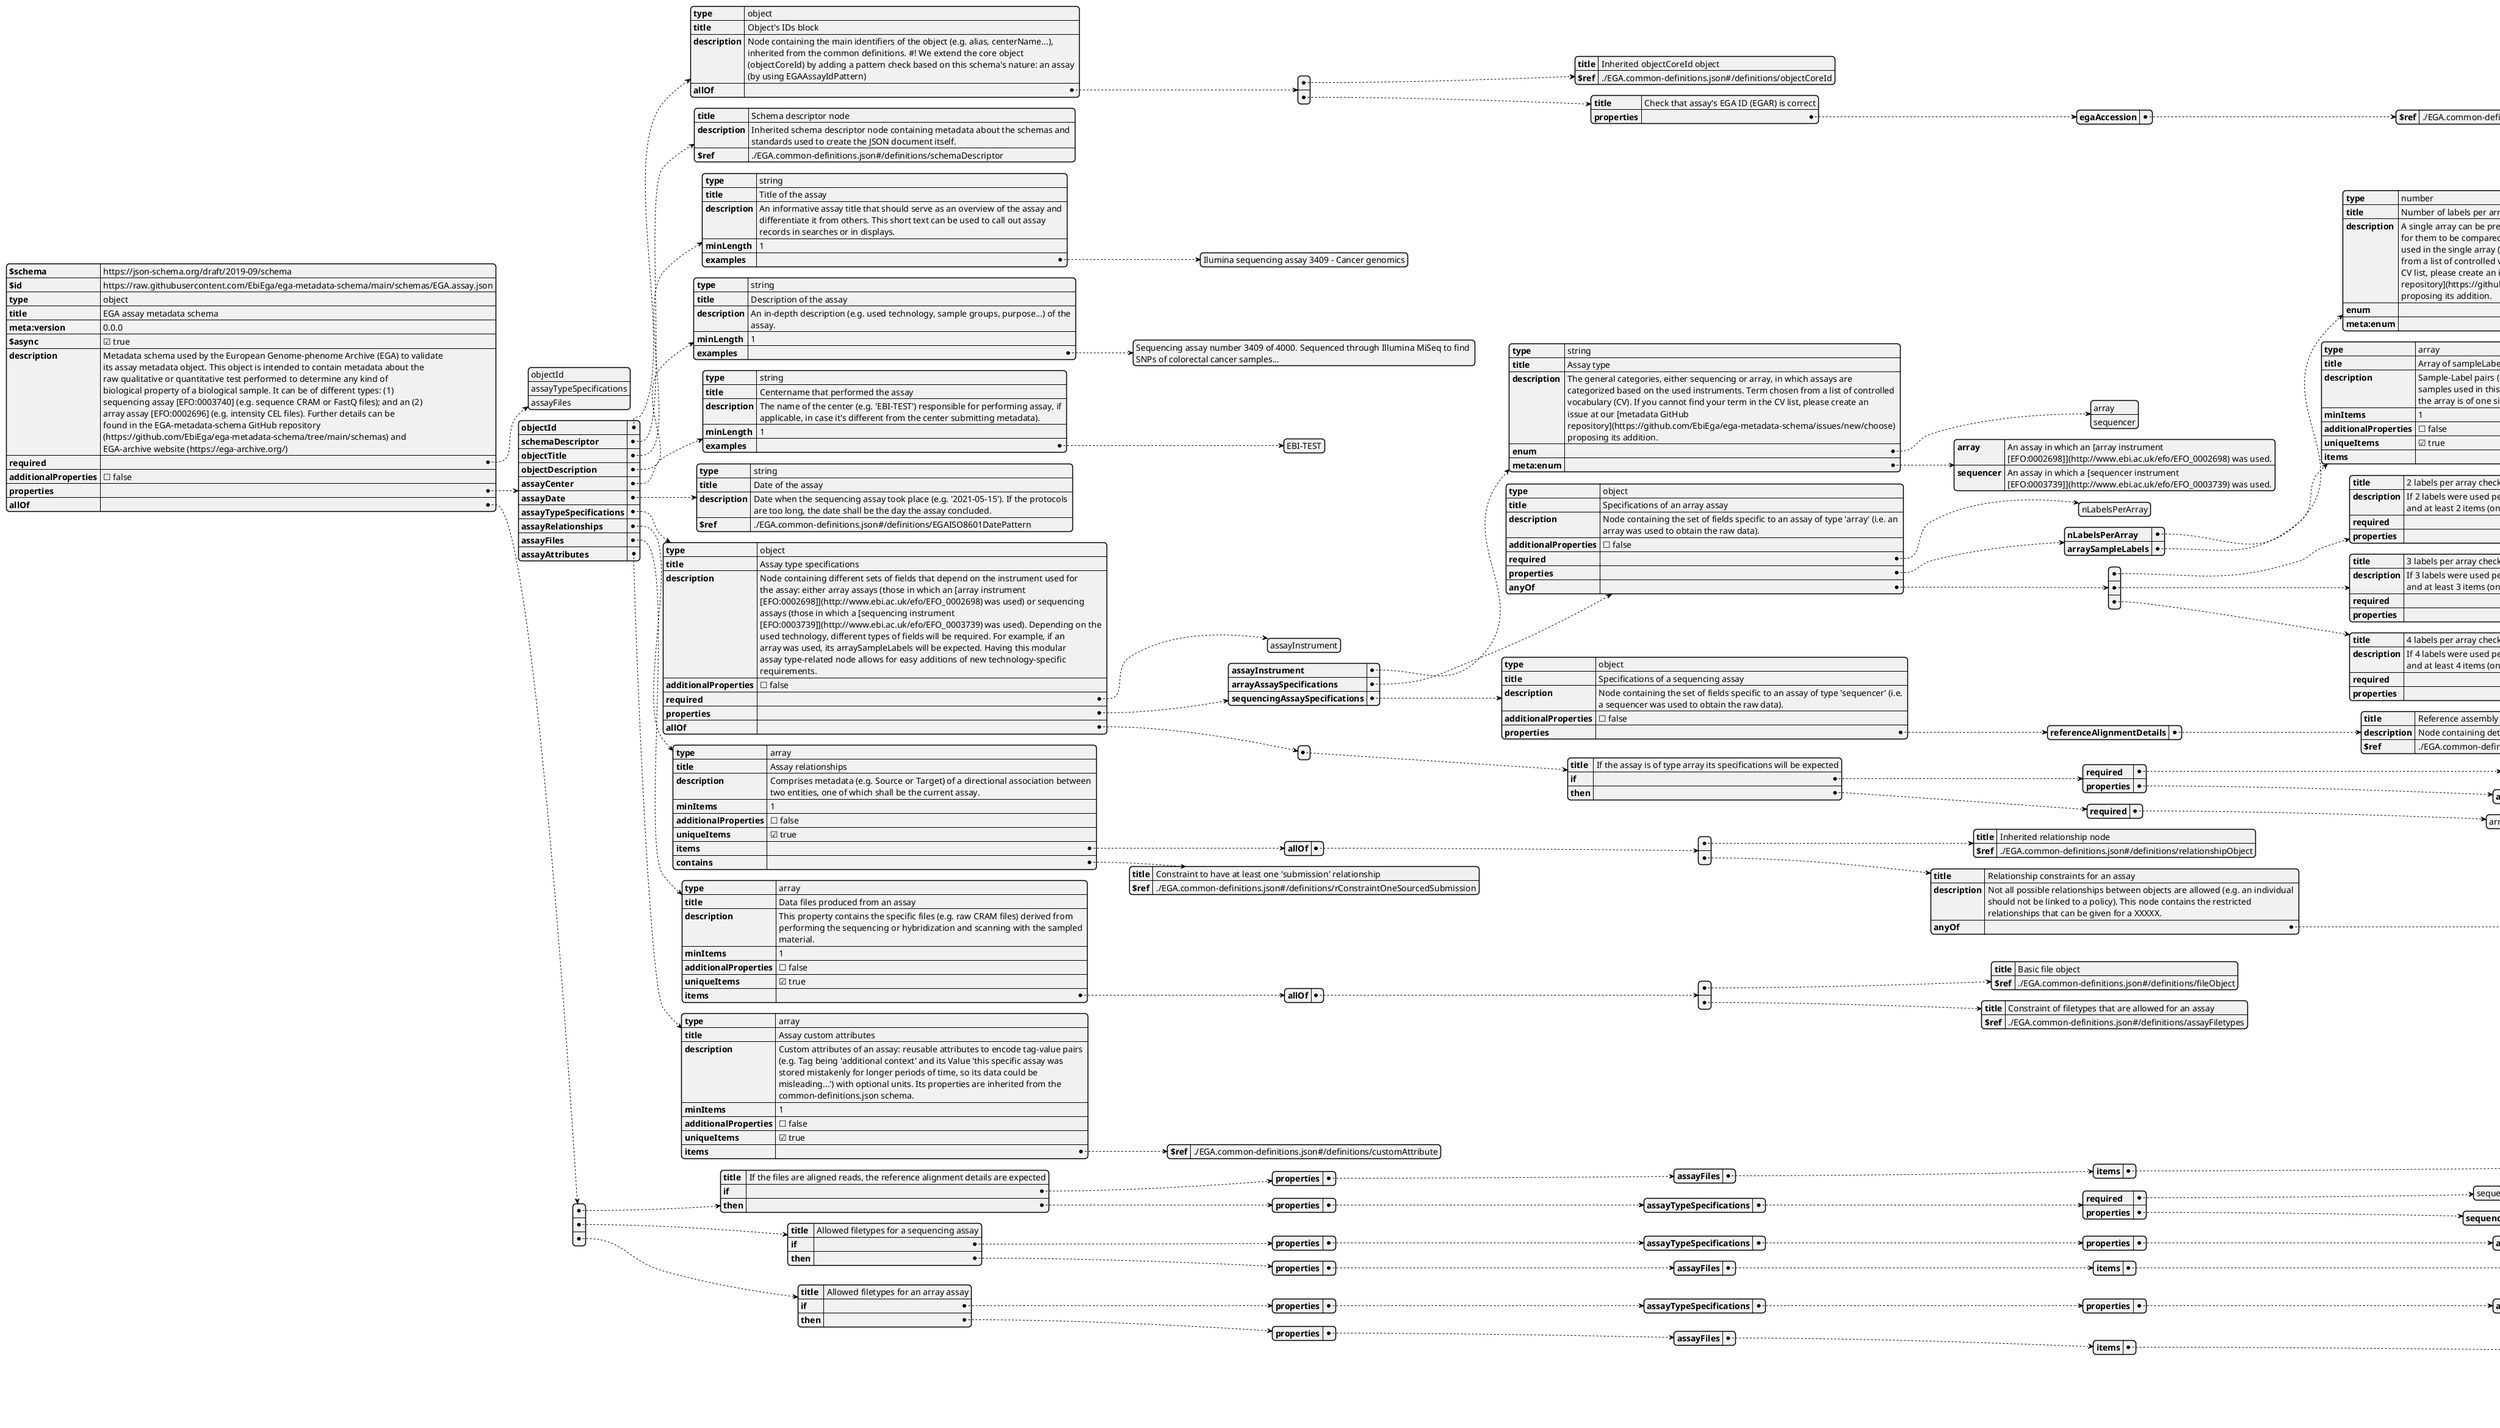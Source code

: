 @startjson

{
    "$schema": "https://json-schema.org/draft/2019-09/schema",
    "$id": "https://raw.githubusercontent.com/EbiEga/ega-metadata-schema/main/schemas/EGA.assay.json",
    "type": "object",
    "title": "EGA assay metadata schema",
    "meta:version": "0.0.0",
    "$async": true,
    "description": "Metadata schema used by the European Genome-phenome Archive (EGA) to validate \\nits assay metadata object. This object is intended to contain metadata about the \\nraw qualitative or quantitative test performed to determine any kind of \\nbiological property of a biological sample. It can be of different types: (1) \\nsequencing assay [EFO:0003740] (e.g. sequence CRAM or FastQ files); and an (2) \\narray assay [EFO:0002696] (e.g. intensity CEL files). Further details can be \\nfound in the EGA-metadata-schema GitHub repository \\n(https://github.com/EbiEga/ega-metadata-schema/tree/main/schemas) and \\nEGA-archive website (https://ega-archive.org/)",
    "required": [
        "objectId",
        "assayTypeSpecifications",
        "assayFiles"
    ],
    "additionalProperties": false,
    "properties": {
        "objectId": {
            "type": "object",
            "title": "Object's IDs block",
            "description": "Node containing the main identifiers of the object (e.g. alias, centerName...), \\ninherited from the common definitions. #! We extend the core object \\n(objectCoreId) by adding a pattern check based on this schema's nature: an assay \\n(by using EGAAssayIdPattern)",
            "allOf": [
                {
                    "title": "Inherited objectCoreId object",
                    "$ref": "./EGA.common-definitions.json#/definitions/objectCoreId"
                },
                {
                    "title": "Check that assay's EGA ID (EGAR) is correct",
                    "properties": {
                        "egaAccession": {
                            "$ref": "./EGA.common-definitions.json#/definitions/EGAAssayIdPattern"
                        }
                    }
                }
            ]
        },
        "schemaDescriptor": {
            "title": "Schema descriptor node",
            "description": "Inherited schema descriptor node containing metadata about the schemas and \\nstandards used to create the JSON document itself.",
            "$ref": "./EGA.common-definitions.json#/definitions/schemaDescriptor"
        },
        "objectTitle": {
            "type": "string",
            "title": "Title of the assay",
            "description": "An informative assay title that should serve as an overview of the assay and \\ndifferentiate it from others. This short text can be used to call out assay \\nrecords in searches or in displays.",
            "minLength": 1,
            "examples": [
                "Ilumina sequencing assay 3409 - Cancer genomics"
            ]
        },
        "objectDescription": {
            "type": "string",
            "title": "Description of the assay",
            "description": "An in-depth description (e.g. used technology, sample groups, purpose...) of the \\nassay.",
            "minLength": 1,
            "examples": [
                "Sequencing assay number 3409 of 4000. Sequenced through Illumina MiSeq to find \\nSNPs of colorectal cancer samples..."
            ]
        },
        "assayCenter": {
            "type": "string",
            "title": "Centername that performed the assay",
            "description": "The name of the center (e.g. 'EBI-TEST') responsible for performing assay, if \\napplicable, in case it's different from the center submitting metadata).",
            "minLength": 1,
            "examples": [
                "EBI-TEST"
            ]
        },
        "assayDate": {
            "type": "string",
            "title": "Date of the assay",
            "description": "Date when the sequencing assay took place (e.g. '2021-05-15'). If the protocols \\nare too long, the date shall be the day the assay concluded.",
            "$ref": "./EGA.common-definitions.json#/definitions/EGAISO8601DatePattern"
        },
        "assayTypeSpecifications": {
            "type": "object",
            "title": "Assay type specifications",
            "description": "Node containing different sets of fields that depend on the instrument used for \\nthe assay: either array assays (those in which an [array instrument \\n[EFO:0002698]](http://www.ebi.ac.uk/efo/EFO_0002698) was used) or sequencing \\nassays (those in which a [sequencing instrument \\n[EFO:0003739]](http://www.ebi.ac.uk/efo/EFO_0003739) was used). Depending on the \\nused technology, different types of fields will be required. For example, if an \\narray was used, its arraySampleLabels will be expected. Having this modular \\nassay type-related node allows for easy additions of new technology-specific \\nrequirements.",
            "additionalProperties": false,
            "required": [
                "assayInstrument"
            ],
            "properties": {
                "assayInstrument": {
                    "type": "string",
                    "title": "Assay type",
                    "description": "The general categories, either sequencing or array, in which assays are \\ncategorized based on the used instruments. Term chosen from a list of controlled \\nvocabulary (CV). If you cannot find your term in the CV list, please create an \\nissue at our [metadata GitHub \\nrepository](https://github.com/EbiEga/ega-metadata-schema/issues/new/choose) \\nproposing its addition.",
                    "enum": [
                        "array",
                        "sequencer"
                    ],
                    "meta:enum": {
                        "array": "An assay in which an [array instrument \\n[EFO:0002698]](http://www.ebi.ac.uk/efo/EFO_0002698) was used.",
                        "sequencer": "An assay in which a [sequencer instrument \\n[EFO:0003739]](http://www.ebi.ac.uk/efo/EFO_0003739) was used."
                    }
                },
                "arrayAssaySpecifications": {
                    "type": "object",
                    "title": "Specifications of an array assay",
                    "description": "Node containing the set of fields specific to an assay of type 'array' (i.e. an \\narray was used to obtain the raw data).",
                    "additionalProperties": false,
                    "required": [
                        "nLabelsPerArray"
                    ],
                    "properties": {
                        "nLabelsPerArray": {
                            "type": "number",
                            "title": "Number of labels per array",
                            "description": "A single array can be prepared with biological materials labelled differently \\nfor them to be compared in parallel. Here one shall specify the number of labels \\nused in the single array (e.g. 2 for a Two-colour cDNA microarray). Term chosen \\nfrom a list of controlled vocabulary (CV). If you cannot find your term in the \\nCV list, please create an issue at our [metadata GitHub \\nrepository](https://github.com/EbiEga/ega-metadata-schema/issues/new/choose) \\nproposing its addition.",
                            "enum": [
                                1,
                                2,
                                3,
                                4
                            ],
                            "meta:enum": {
                                "1": "One single label was used for a single array",
                                "2": "Two labels were used for a single array. The node 'arraySampleLabels' specifying \\nwhich samples were labelled by which compounds will be expected.",
                                "3": "Three labels were used for a single array. The node 'arraySampleLabels' \\nspecifying which samples were labelled by which compounds will be expected.",
                                "4": "Four labels were used for a single array. The node 'arraySampleLabels' \\nspecifying which samples were labelled by which compounds will be expected."
                            }
                        },
                        "arraySampleLabels": {
                            "type": "array",
                            "title": "Array of sampleLabel pairs of the array assay",
                            "description": "Sample-Label pairs (e.g. sample 'EGAN00000000001' and label 'Cy3') to know which \\nsamples used in this assay are labelled by which chemicals. Can be omitted if \\nthe array is of one single label/colour.",
                            "minItems": 1,
                            "additionalProperties": false,
                            "uniqueItems": true,
                            "items": {
                                "$ref": "./EGA.common-definitions.json#/definitions/sampleLabelAssociation"
                            }
                        }
                    },
                    "anyOf": [
                        {
                            "title": "2 labels per array check",
                            "description": "If 2 labels were used per array, the sampleLabel specifications will be expected \\nand at least 2 items (one for each label)",
                            "required": [
                                "nLabelsPerArray",
                                "arraySampleLabels"
                            ],
                            "properties": {
                                "nLabelsPerArray": {
                                    "const": 2
                                },
                                "arraySampleLabels": {
                                    "minItems": 2
                                }
                            }
                        },
                        {
                            "title": "3 labels per array check",
                            "description": "If 3 labels were used per array, the sampleLabel specifications will be expected \\nand at least 3 items (one for each label)",
                            "required": [
                                "nLabelsPerArray",
                                "arraySampleLabels"
                            ],
                            "properties": {
                                "nLabelsPerArray": {
                                    "const": 3
                                },
                                "arraySampleLabels": {
                                    "minItems": 3
                                }
                            }
                        },
                        {
                            "title": "4 labels per array check",
                            "description": "If 4 labels were used per array, the sampleLabel specifications will be expected \\nand at least 4 items (one for each label)",
                            "required": [
                                "nLabelsPerArray",
                                "arraySampleLabels"
                            ],
                            "properties": {
                                "nLabelsPerArray": {
                                    "const": 4
                                },
                                "arraySampleLabels": {
                                    "minItems": 4
                                }
                            }
                        }
                    ]
                },
                "sequencingAssaySpecifications": {
                    "type": "object",
                    "title": "Specifications of a sequencing assay",
                    "description": "Node containing the set of fields specific to an assay of type 'sequencer' (i.e. \\na sequencer was used to obtain the raw data).",
                    "additionalProperties": false,
                    "properties": {
                        "referenceAlignmentDetails": {
                            "title": "Reference assembly and sequence details",
                            "description": "Node containing details of the reference sequence used in the alignment.",
                            "$ref": "./EGA.common-definitions.json#/definitions/referenceAlignmentDetails"
                        }
                    }
                }
            },
            "allOf": [
                {
                    "title": "If the assay is of type array its specifications will be expected",
                    "if": {
                        "required": [
                            "assayInstrument"
                        ],
                        "properties": {
                            "assayInstrument": {
                                "enum": [
                                    "array"
                                ]
                            }
                        }
                    },
                    "then": {
                        "required": [
                            "arrayAssaySpecifications"
                        ]
                    }
                }
            ]
        },
        "assayRelationships": {
            "type": "array",
            "title": "Assay relationships",
            "description": "Comprises metadata (e.g. Source or Target) of a directional association between \\ntwo entities, one of which shall be the current assay.",
            "minItems": 1,
            "additionalProperties": false,
            "uniqueItems": true,
            "items": {
                "allOf": [
                    {
                        "title": "Inherited relationship node",
                        "$ref": "./EGA.common-definitions.json#/definitions/relationshipObject"
                    },
                    {
                        "title": "Relationship constraints for an assay",
                        "description": "Not all possible relationships between objects are allowed (e.g. an individual \\nshould not be linked to a policy). This node contains the restricted \\nrelationships that can be given for a XXXXX.",
                        "anyOf": [
                            {
                                "title": "Allowed relationships of type referencedBy (main ones)",
                                "allOf": [
                                    {
                                        "$ref": "./EGA.common-definitions.json#/definitions/rTypeReferencedBy"
                                    },
                                    {
                                        "anyOf": [
                                            {
                                                "$ref": "./EGA.common-definitions.json#/definitions/rTargetDataset"
                                            },
                                            {
                                                "$ref": "./EGA.common-definitions.json#/definitions/rTargetAnalysis"
                                            },
                                            {
                                                "$ref": "./EGA.common-definitions.json#/definitions/rSourceSample"
                                            },
                                            {
                                                "$ref": "./EGA.common-definitions.json#/definitions/rSourceExperiment"
                                            },
                                            {
                                                "$ref": "./EGA.common-definitions.json#/definitions/rSourceSubmission"
                                            }
                                        ]
                                    }
                                ]
                            },
                            {
                                "title": "Allowed relationships of type groupedWith, isAfter, sameAs (optional ones)",
                                "allOf": [
                                    {
                                        "anyOf": [
                                            {
                                                "$ref": "./EGA.common-definitions.json#/definitions/rTypeGroupedWith"
                                            },
                                            {
                                                "$ref": "./EGA.common-definitions.json#/definitions/rTypeIsAfter"
                                            },
                                            {
                                                "$ref": "./EGA.common-definitions.json#/definitions/rTypeSameAs"
                                            }
                                        ]
                                    },
                                    {
                                        "anyOf": [
                                            {
                                                "$ref": "./EGA.common-definitions.json#/definitions/rSourceAssay"
                                            },
                                            {
                                                "$ref": "./EGA.common-definitions.json#/definitions/rTargetAssay"
                                            }
                                        ]
                                    }
                                ]
                            },
                            {
                                "title": "Relationships of external accessions and URLs (optional ones)",
                                "description": "Almost any relationship is imaginable with external accessions and URLs.",
                                "allOf": [
                                    {
                                        "anyOf": [
                                            {
                                                "$ref": "./EGA.common-definitions.json#/definitions/rTypeChildOf"
                                            },
                                            {
                                                "$ref": "./EGA.common-definitions.json#/definitions/rTypeFamilyRelationshipWith"
                                            },
                                            {
                                                "$ref": "./EGA.common-definitions.json#/definitions/rTypeGroupedWith"
                                            },
                                            {
                                                "$ref": "./EGA.common-definitions.json#/definitions/rTypeSameAs"
                                            },
                                            {
                                                "$ref": "./EGA.common-definitions.json#/definitions/rTypeReferencedBy"
                                            },
                                            {
                                                "$ref": "./EGA.common-definitions.json#/definitions/rTypeDevelopsFrom"
                                            },
                                            {
                                                "$ref": "./EGA.common-definitions.json#/definitions/rTypeMemberOf"
                                            },
                                            {
                                                "$ref": "./EGA.common-definitions.json#/definitions/rTypeIsAfter"
                                            }
                                        ]
                                    },
                                    {
                                        "anyOf": [
                                            {
                                                "$ref": "./EGA.common-definitions.json#/definitions/rSourceExternalAccession"
                                            },
                                            {
                                                "$ref": "./EGA.common-definitions.json#/definitions/rSourceExternalURL"
                                            },
                                            {
                                                "$ref": "./EGA.common-definitions.json#/definitions/rTargetExternalAccession"
                                            },
                                            {
                                                "$ref": "./EGA.common-definitions.json#/definitions/rTargetExternalURL"
                                            }
                                        ]
                                    }
                                ]
                            }
                        ]
                    }
                ]
            },
            "contains": {
                "title": "Constraint to have at least one 'submission' relationship",
                "$ref": "./EGA.common-definitions.json#/definitions/rConstraintOneSourcedSubmission"
            }
        },
        "assayFiles": {
            "type": "array",
            "title": "Data files produced from an assay",
            "description": "This property contains the specific files (e.g. raw CRAM files) derived from \\nperforming the sequencing or hybridization and scanning with the sampled \\nmaterial.",
            "minItems": 1,
            "additionalProperties": false,
            "uniqueItems": true,
            "items": {
                "allOf": [
                    {
                        "title": "Basic file object",
                        "$ref": "./EGA.common-definitions.json#/definitions/fileObject"
                    },
                    {
                        "title": "Constraint of filetypes that are allowed for an assay",
                        "$ref": "./EGA.common-definitions.json#/definitions/assayFiletypes"
                    }
                ]
            }
        },
        "assayAttributes": {
            "type": "array",
            "title": "Assay custom attributes",
            "description": "Custom attributes of an assay: reusable attributes to encode tag-value pairs \\n(e.g. Tag being 'additional context' and its Value 'this specific assay was \\nstored mistakenly for longer periods of time, so its data could be \\nmisleading...') with optional units. Its properties are inherited from the \\ncommon-definitions.json schema.",
            "minItems": 1,
            "additionalProperties": false,
            "uniqueItems": true,
            "items": {
                "$ref": "./EGA.common-definitions.json#/definitions/customAttribute"
            }
        }
    },
    "allOf": [
        {
            "title": "If the files are aligned reads, the reference alignment details are expected",
            "if": {
                "properties": {
                    "assayFiles": {
                        "items": {
                            "properties": {
                                "filetype": {
                                    "enum": [
                                        "BAM",
                                        "CRAM"
                                    ]
                                }
                            }
                        }
                    }
                }
            },
            "then": {
                "properties": {
                    "assayTypeSpecifications": {
                        "required": [
                            "sequencingAssaySpecifications"
                        ],
                        "properties": {
                            "sequencingAssaySpecifications": {
                                "required": [
                                    "referenceAlignmentDetails"
                                ]
                            }
                        }
                    }
                }
            }
        },
        {
            "title": "Allowed filetypes for a sequencing assay",
            "if": {
                "properties": {
                    "assayTypeSpecifications": {
                        "properties": {
                            "assayInstrument": {
                                "const": "sequencer"
                            }
                        }
                    }
                }
            },
            "then": {
                "properties": {
                    "assayFiles": {
                        "items": {
                            "properties": {
                                "filetype": {
                                    "enum": [
                                        "FASTQ",
                                        "FASTA",
                                        "SRA",
                                        "SRF",
                                        "SFF",
                                        "BAM",
                                        "CRAM"
                                    ]
                                }
                            }
                        }
                    }
                }
            }
        },
        {
            "title": "Allowed filetypes for an array assay",
            "if": {
                "properties": {
                    "assayTypeSpecifications": {
                        "properties": {
                            "assayInstrument": {
                                "const": "array"
                            }
                        }
                    }
                }
            },
            "then": {
                "properties": {
                    "assayFiles": {
                        "items": {
                            "properties": {
                                "filetype": {
                                    "enum": [
                                        "CEL",
                                        "TSV",
                                        "XLSX",
                                        "CSV",
                                        "IDAT",
                                        "TXT",
                                        "EXP",
                                        "GPR"
                                    ]
                                }
                            }
                        }
                    }
                }
            }
        }
    ]
}
@endjson